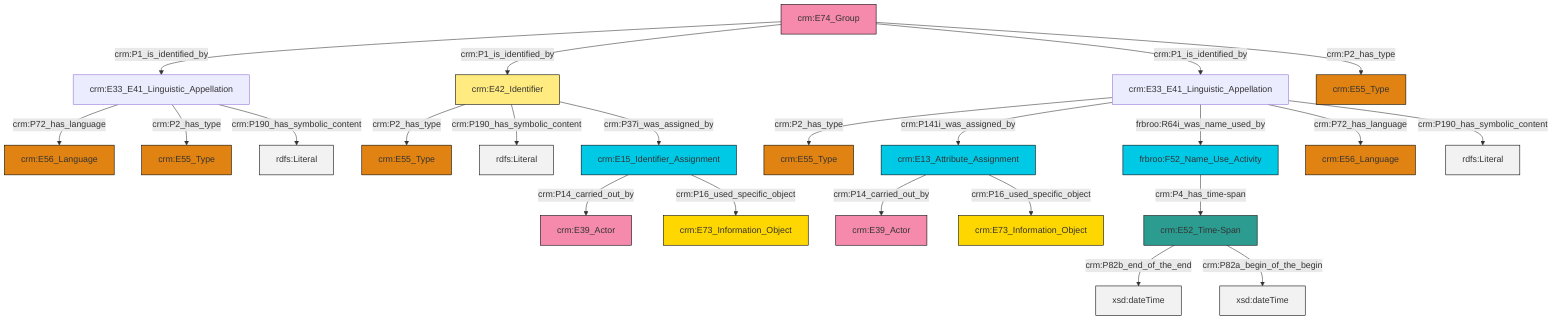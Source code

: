 graph TD
classDef Literal fill:#f2f2f2,stroke:#000000;
classDef CRM_Entity fill:#FFFFFF,stroke:#000000;
classDef Temporal_Entity fill:#00C9E6, stroke:#000000;
classDef Type fill:#E18312, stroke:#000000;
classDef Time-Span fill:#2C9C91, stroke:#000000;
classDef Appellation fill:#FFEB7F, stroke:#000000;
classDef Place fill:#008836, stroke:#000000;
classDef Persistent_Item fill:#B266B2, stroke:#000000;
classDef Conceptual_Object fill:#FFD700, stroke:#000000;
classDef Physical_Thing fill:#D2B48C, stroke:#000000;
classDef Actor fill:#f58aad, stroke:#000000;
classDef PC_Classes fill:#4ce600, stroke:#000000;
classDef Multi fill:#cccccc,stroke:#000000;

8["crm:E33_E41_Linguistic_Appellation"]:::Default -->|crm:P2_has_type| 9["crm:E55_Type"]:::Type
12["crm:E13_Attribute_Assignment"]:::Temporal_Entity -->|crm:P14_carried_out_by| 13["crm:E39_Actor"]:::Actor
12["crm:E13_Attribute_Assignment"]:::Temporal_Entity -->|crm:P16_used_specific_object| 6["crm:E73_Information_Object"]:::Conceptual_Object
15["crm:E42_Identifier"]:::Appellation -->|crm:P2_has_type| 2["crm:E55_Type"]:::Type
16["crm:E74_Group"]:::Actor -->|crm:P1_is_identified_by| 17["crm:E33_E41_Linguistic_Appellation"]:::Default
8["crm:E33_E41_Linguistic_Appellation"]:::Default -->|crm:P141i_was_assigned_by| 12["crm:E13_Attribute_Assignment"]:::Temporal_Entity
19["crm:E52_Time-Span"]:::Time-Span -->|crm:P82b_end_of_the_end| 20[xsd:dateTime]:::Literal
0["frbroo:F52_Name_Use_Activity"]:::Temporal_Entity -->|crm:P4_has_time-span| 19["crm:E52_Time-Span"]:::Time-Span
16["crm:E74_Group"]:::Actor -->|crm:P1_is_identified_by| 15["crm:E42_Identifier"]:::Appellation
8["crm:E33_E41_Linguistic_Appellation"]:::Default -->|frbroo:R64i_was_name_used_by| 0["frbroo:F52_Name_Use_Activity"]:::Temporal_Entity
15["crm:E42_Identifier"]:::Appellation -->|crm:P190_has_symbolic_content| 25[rdfs:Literal]:::Literal
19["crm:E52_Time-Span"]:::Time-Span -->|crm:P82a_begin_of_the_begin| 28[xsd:dateTime]:::Literal
17["crm:E33_E41_Linguistic_Appellation"]:::Default -->|crm:P72_has_language| 23["crm:E56_Language"]:::Type
29["crm:E15_Identifier_Assignment"]:::Temporal_Entity -->|crm:P14_carried_out_by| 4["crm:E39_Actor"]:::Actor
16["crm:E74_Group"]:::Actor -->|crm:P1_is_identified_by| 8["crm:E33_E41_Linguistic_Appellation"]:::Default
16["crm:E74_Group"]:::Actor -->|crm:P2_has_type| 10["crm:E55_Type"]:::Type
17["crm:E33_E41_Linguistic_Appellation"]:::Default -->|crm:P2_has_type| 33["crm:E55_Type"]:::Type
29["crm:E15_Identifier_Assignment"]:::Temporal_Entity -->|crm:P16_used_specific_object| 34["crm:E73_Information_Object"]:::Conceptual_Object
8["crm:E33_E41_Linguistic_Appellation"]:::Default -->|crm:P72_has_language| 26["crm:E56_Language"]:::Type
8["crm:E33_E41_Linguistic_Appellation"]:::Default -->|crm:P190_has_symbolic_content| 35[rdfs:Literal]:::Literal
17["crm:E33_E41_Linguistic_Appellation"]:::Default -->|crm:P190_has_symbolic_content| 38[rdfs:Literal]:::Literal
15["crm:E42_Identifier"]:::Appellation -->|crm:P37i_was_assigned_by| 29["crm:E15_Identifier_Assignment"]:::Temporal_Entity